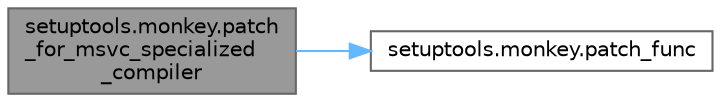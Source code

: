 digraph "setuptools.monkey.patch_for_msvc_specialized_compiler"
{
 // LATEX_PDF_SIZE
  bgcolor="transparent";
  edge [fontname=Helvetica,fontsize=10,labelfontname=Helvetica,labelfontsize=10];
  node [fontname=Helvetica,fontsize=10,shape=box,height=0.2,width=0.4];
  rankdir="LR";
  Node1 [id="Node000001",label="setuptools.monkey.patch\l_for_msvc_specialized\l_compiler",height=0.2,width=0.4,color="gray40", fillcolor="grey60", style="filled", fontcolor="black",tooltip=" "];
  Node1 -> Node2 [id="edge1_Node000001_Node000002",color="steelblue1",style="solid",tooltip=" "];
  Node2 [id="Node000002",label="setuptools.monkey.patch_func",height=0.2,width=0.4,color="grey40", fillcolor="white", style="filled",URL="$namespacesetuptools_1_1monkey.html#a2614737a9f042a53a1427c41917e05e5",tooltip=" "];
}
